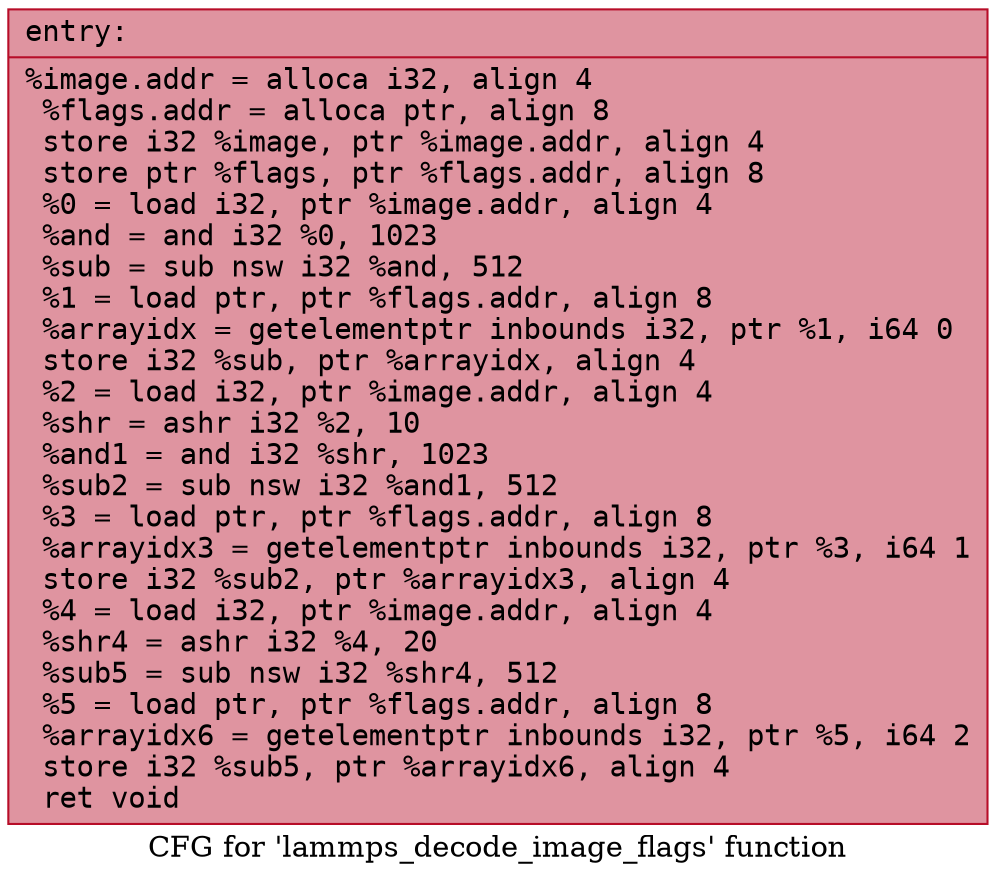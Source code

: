 digraph "CFG for 'lammps_decode_image_flags' function" {
	label="CFG for 'lammps_decode_image_flags' function";

	Node0x55bdf8141a40 [shape=record,color="#b70d28ff", style=filled, fillcolor="#b70d2870" fontname="Courier",label="{entry:\l|  %image.addr = alloca i32, align 4\l  %flags.addr = alloca ptr, align 8\l  store i32 %image, ptr %image.addr, align 4\l  store ptr %flags, ptr %flags.addr, align 8\l  %0 = load i32, ptr %image.addr, align 4\l  %and = and i32 %0, 1023\l  %sub = sub nsw i32 %and, 512\l  %1 = load ptr, ptr %flags.addr, align 8\l  %arrayidx = getelementptr inbounds i32, ptr %1, i64 0\l  store i32 %sub, ptr %arrayidx, align 4\l  %2 = load i32, ptr %image.addr, align 4\l  %shr = ashr i32 %2, 10\l  %and1 = and i32 %shr, 1023\l  %sub2 = sub nsw i32 %and1, 512\l  %3 = load ptr, ptr %flags.addr, align 8\l  %arrayidx3 = getelementptr inbounds i32, ptr %3, i64 1\l  store i32 %sub2, ptr %arrayidx3, align 4\l  %4 = load i32, ptr %image.addr, align 4\l  %shr4 = ashr i32 %4, 20\l  %sub5 = sub nsw i32 %shr4, 512\l  %5 = load ptr, ptr %flags.addr, align 8\l  %arrayidx6 = getelementptr inbounds i32, ptr %5, i64 2\l  store i32 %sub5, ptr %arrayidx6, align 4\l  ret void\l}"];
}

